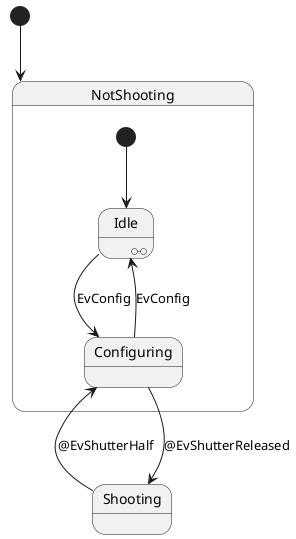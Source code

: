 {
  "sha1": "iowzp9m8c0hsh7e4bxvi98kve2rnxnu",
  "insertion": {
    "when": "2024-06-03T18:59:31.018Z",
    "user": "plantuml@gmail.com"
  }
}
@startuml
set separator none
[*] --> NotShooting

state NotShooting {
  state Idle <<O-O>>
  [*] --> Idle
  Idle --> Configuring : EvConfig
  Configuring --> Idle : EvConfig
}

Configuring --> Shooting : @EvShutterReleased
Shooting --> Configuring : @EvShutterHalf

@enduml
